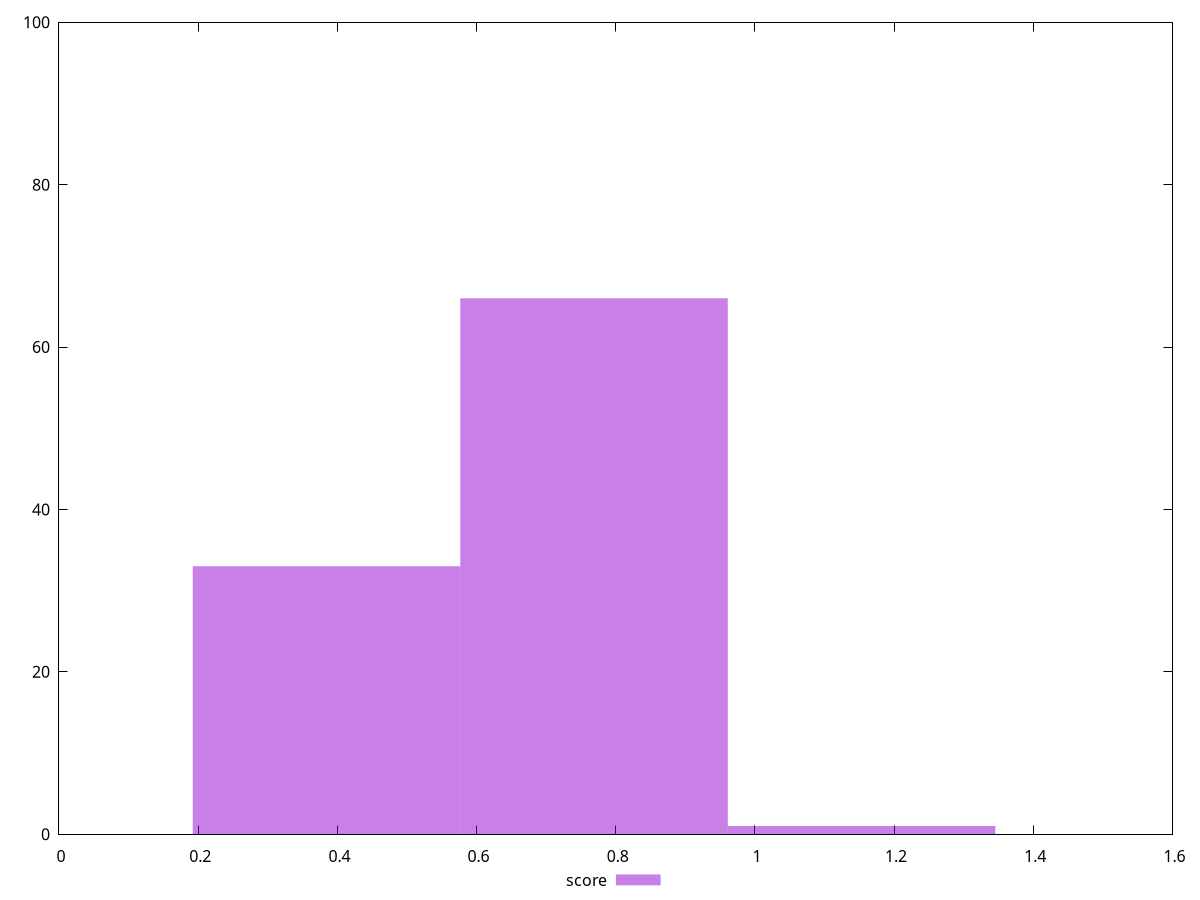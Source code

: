 reset
set terminal svg size 640, 490 enhanced background rgb 'white'
set output "reprap/cumulative-layout-shift/samples/pages+cached+noadtech/score/histogram.svg"

$score <<EOF
0.7688098808692916 66
0.3844049404346458 33
1.1532148213039375 1
EOF

set key outside below
set boxwidth 0.3844049404346458
set yrange [0:100]
set style fill transparent solid 0.5 noborder

plot \
  $score title "score" with boxes, \


reset